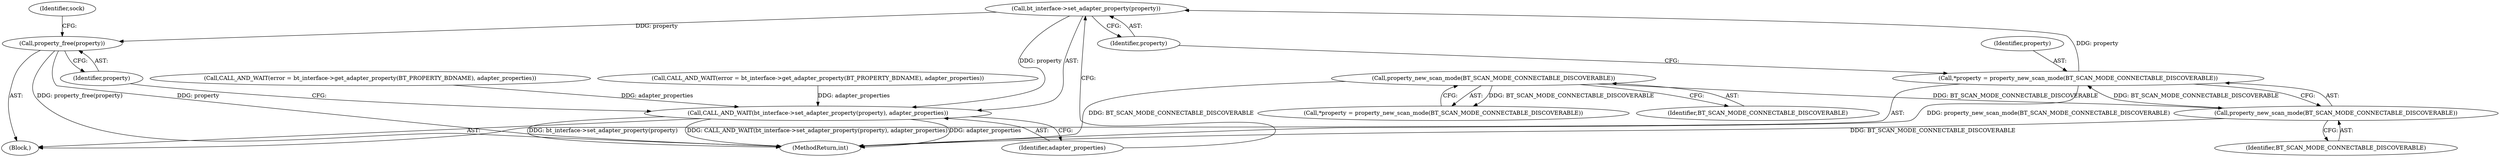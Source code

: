 digraph "0_Android_37c88107679d36c419572732b4af6e18bb2f7dce_6@pointer" {
"1000423" [label="(Call,bt_interface->set_adapter_property(property))"];
"1000418" [label="(Call,*property = property_new_scan_mode(BT_SCAN_MODE_CONNECTABLE_DISCOVERABLE))"];
"1000420" [label="(Call,property_new_scan_mode(BT_SCAN_MODE_CONNECTABLE_DISCOVERABLE))"];
"1000239" [label="(Call,property_new_scan_mode(BT_SCAN_MODE_CONNECTABLE_DISCOVERABLE))"];
"1000422" [label="(Call,CALL_AND_WAIT(bt_interface->set_adapter_property(property), adapter_properties))"];
"1000426" [label="(Call,property_free(property))"];
"1000586" [label="(MethodReturn,int)"];
"1000387" [label="(Call,CALL_AND_WAIT(error = bt_interface->get_adapter_property(BT_PROPERTY_BDNAME), adapter_properties))"];
"1000409" [label="(Block,)"];
"1000237" [label="(Call,*property = property_new_scan_mode(BT_SCAN_MODE_CONNECTABLE_DISCOVERABLE))"];
"1000240" [label="(Identifier,BT_SCAN_MODE_CONNECTABLE_DISCOVERABLE)"];
"1000426" [label="(Call,property_free(property))"];
"1000421" [label="(Identifier,BT_SCAN_MODE_CONNECTABLE_DISCOVERABLE)"];
"1000427" [label="(Identifier,property)"];
"1000316" [label="(Call,CALL_AND_WAIT(error = bt_interface->get_adapter_property(BT_PROPERTY_BDNAME), adapter_properties))"];
"1000430" [label="(Identifier,sock)"];
"1000424" [label="(Identifier,property)"];
"1000425" [label="(Identifier,adapter_properties)"];
"1000239" [label="(Call,property_new_scan_mode(BT_SCAN_MODE_CONNECTABLE_DISCOVERABLE))"];
"1000419" [label="(Identifier,property)"];
"1000423" [label="(Call,bt_interface->set_adapter_property(property))"];
"1000418" [label="(Call,*property = property_new_scan_mode(BT_SCAN_MODE_CONNECTABLE_DISCOVERABLE))"];
"1000420" [label="(Call,property_new_scan_mode(BT_SCAN_MODE_CONNECTABLE_DISCOVERABLE))"];
"1000422" [label="(Call,CALL_AND_WAIT(bt_interface->set_adapter_property(property), adapter_properties))"];
"1000423" -> "1000422"  [label="AST: "];
"1000423" -> "1000424"  [label="CFG: "];
"1000424" -> "1000423"  [label="AST: "];
"1000425" -> "1000423"  [label="CFG: "];
"1000423" -> "1000422"  [label="DDG: property"];
"1000418" -> "1000423"  [label="DDG: property"];
"1000423" -> "1000426"  [label="DDG: property"];
"1000418" -> "1000409"  [label="AST: "];
"1000418" -> "1000420"  [label="CFG: "];
"1000419" -> "1000418"  [label="AST: "];
"1000420" -> "1000418"  [label="AST: "];
"1000424" -> "1000418"  [label="CFG: "];
"1000418" -> "1000586"  [label="DDG: property_new_scan_mode(BT_SCAN_MODE_CONNECTABLE_DISCOVERABLE)"];
"1000420" -> "1000418"  [label="DDG: BT_SCAN_MODE_CONNECTABLE_DISCOVERABLE"];
"1000420" -> "1000421"  [label="CFG: "];
"1000421" -> "1000420"  [label="AST: "];
"1000420" -> "1000586"  [label="DDG: BT_SCAN_MODE_CONNECTABLE_DISCOVERABLE"];
"1000239" -> "1000420"  [label="DDG: BT_SCAN_MODE_CONNECTABLE_DISCOVERABLE"];
"1000239" -> "1000237"  [label="AST: "];
"1000239" -> "1000240"  [label="CFG: "];
"1000240" -> "1000239"  [label="AST: "];
"1000237" -> "1000239"  [label="CFG: "];
"1000239" -> "1000586"  [label="DDG: BT_SCAN_MODE_CONNECTABLE_DISCOVERABLE"];
"1000239" -> "1000237"  [label="DDG: BT_SCAN_MODE_CONNECTABLE_DISCOVERABLE"];
"1000422" -> "1000409"  [label="AST: "];
"1000422" -> "1000425"  [label="CFG: "];
"1000425" -> "1000422"  [label="AST: "];
"1000427" -> "1000422"  [label="CFG: "];
"1000422" -> "1000586"  [label="DDG: bt_interface->set_adapter_property(property)"];
"1000422" -> "1000586"  [label="DDG: CALL_AND_WAIT(bt_interface->set_adapter_property(property), adapter_properties)"];
"1000422" -> "1000586"  [label="DDG: adapter_properties"];
"1000387" -> "1000422"  [label="DDG: adapter_properties"];
"1000316" -> "1000422"  [label="DDG: adapter_properties"];
"1000426" -> "1000409"  [label="AST: "];
"1000426" -> "1000427"  [label="CFG: "];
"1000427" -> "1000426"  [label="AST: "];
"1000430" -> "1000426"  [label="CFG: "];
"1000426" -> "1000586"  [label="DDG: property"];
"1000426" -> "1000586"  [label="DDG: property_free(property)"];
}
